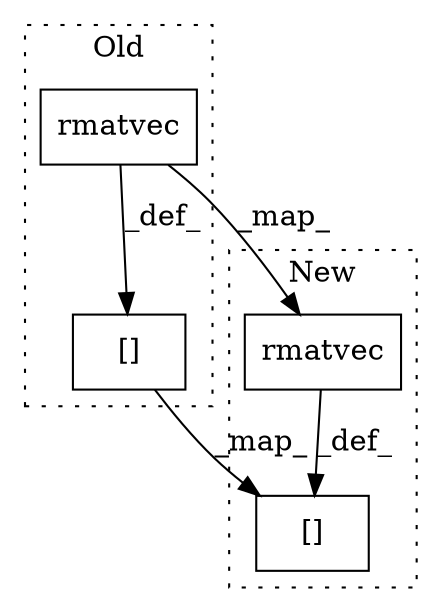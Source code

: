 digraph G {
subgraph cluster0 {
1 [label="rmatvec" a="32" s="4881,4901" l="8,1" shape="box"];
3 [label="[]" a="2" s="4868,4879" l="5,1" shape="box"];
label = "Old";
style="dotted";
}
subgraph cluster1 {
2 [label="rmatvec" a="32" s="4960,4980" l="8,1" shape="box"];
4 [label="[]" a="2" s="4937,4948" l="5,1" shape="box"];
label = "New";
style="dotted";
}
1 -> 2 [label="_map_"];
1 -> 3 [label="_def_"];
2 -> 4 [label="_def_"];
3 -> 4 [label="_map_"];
}
